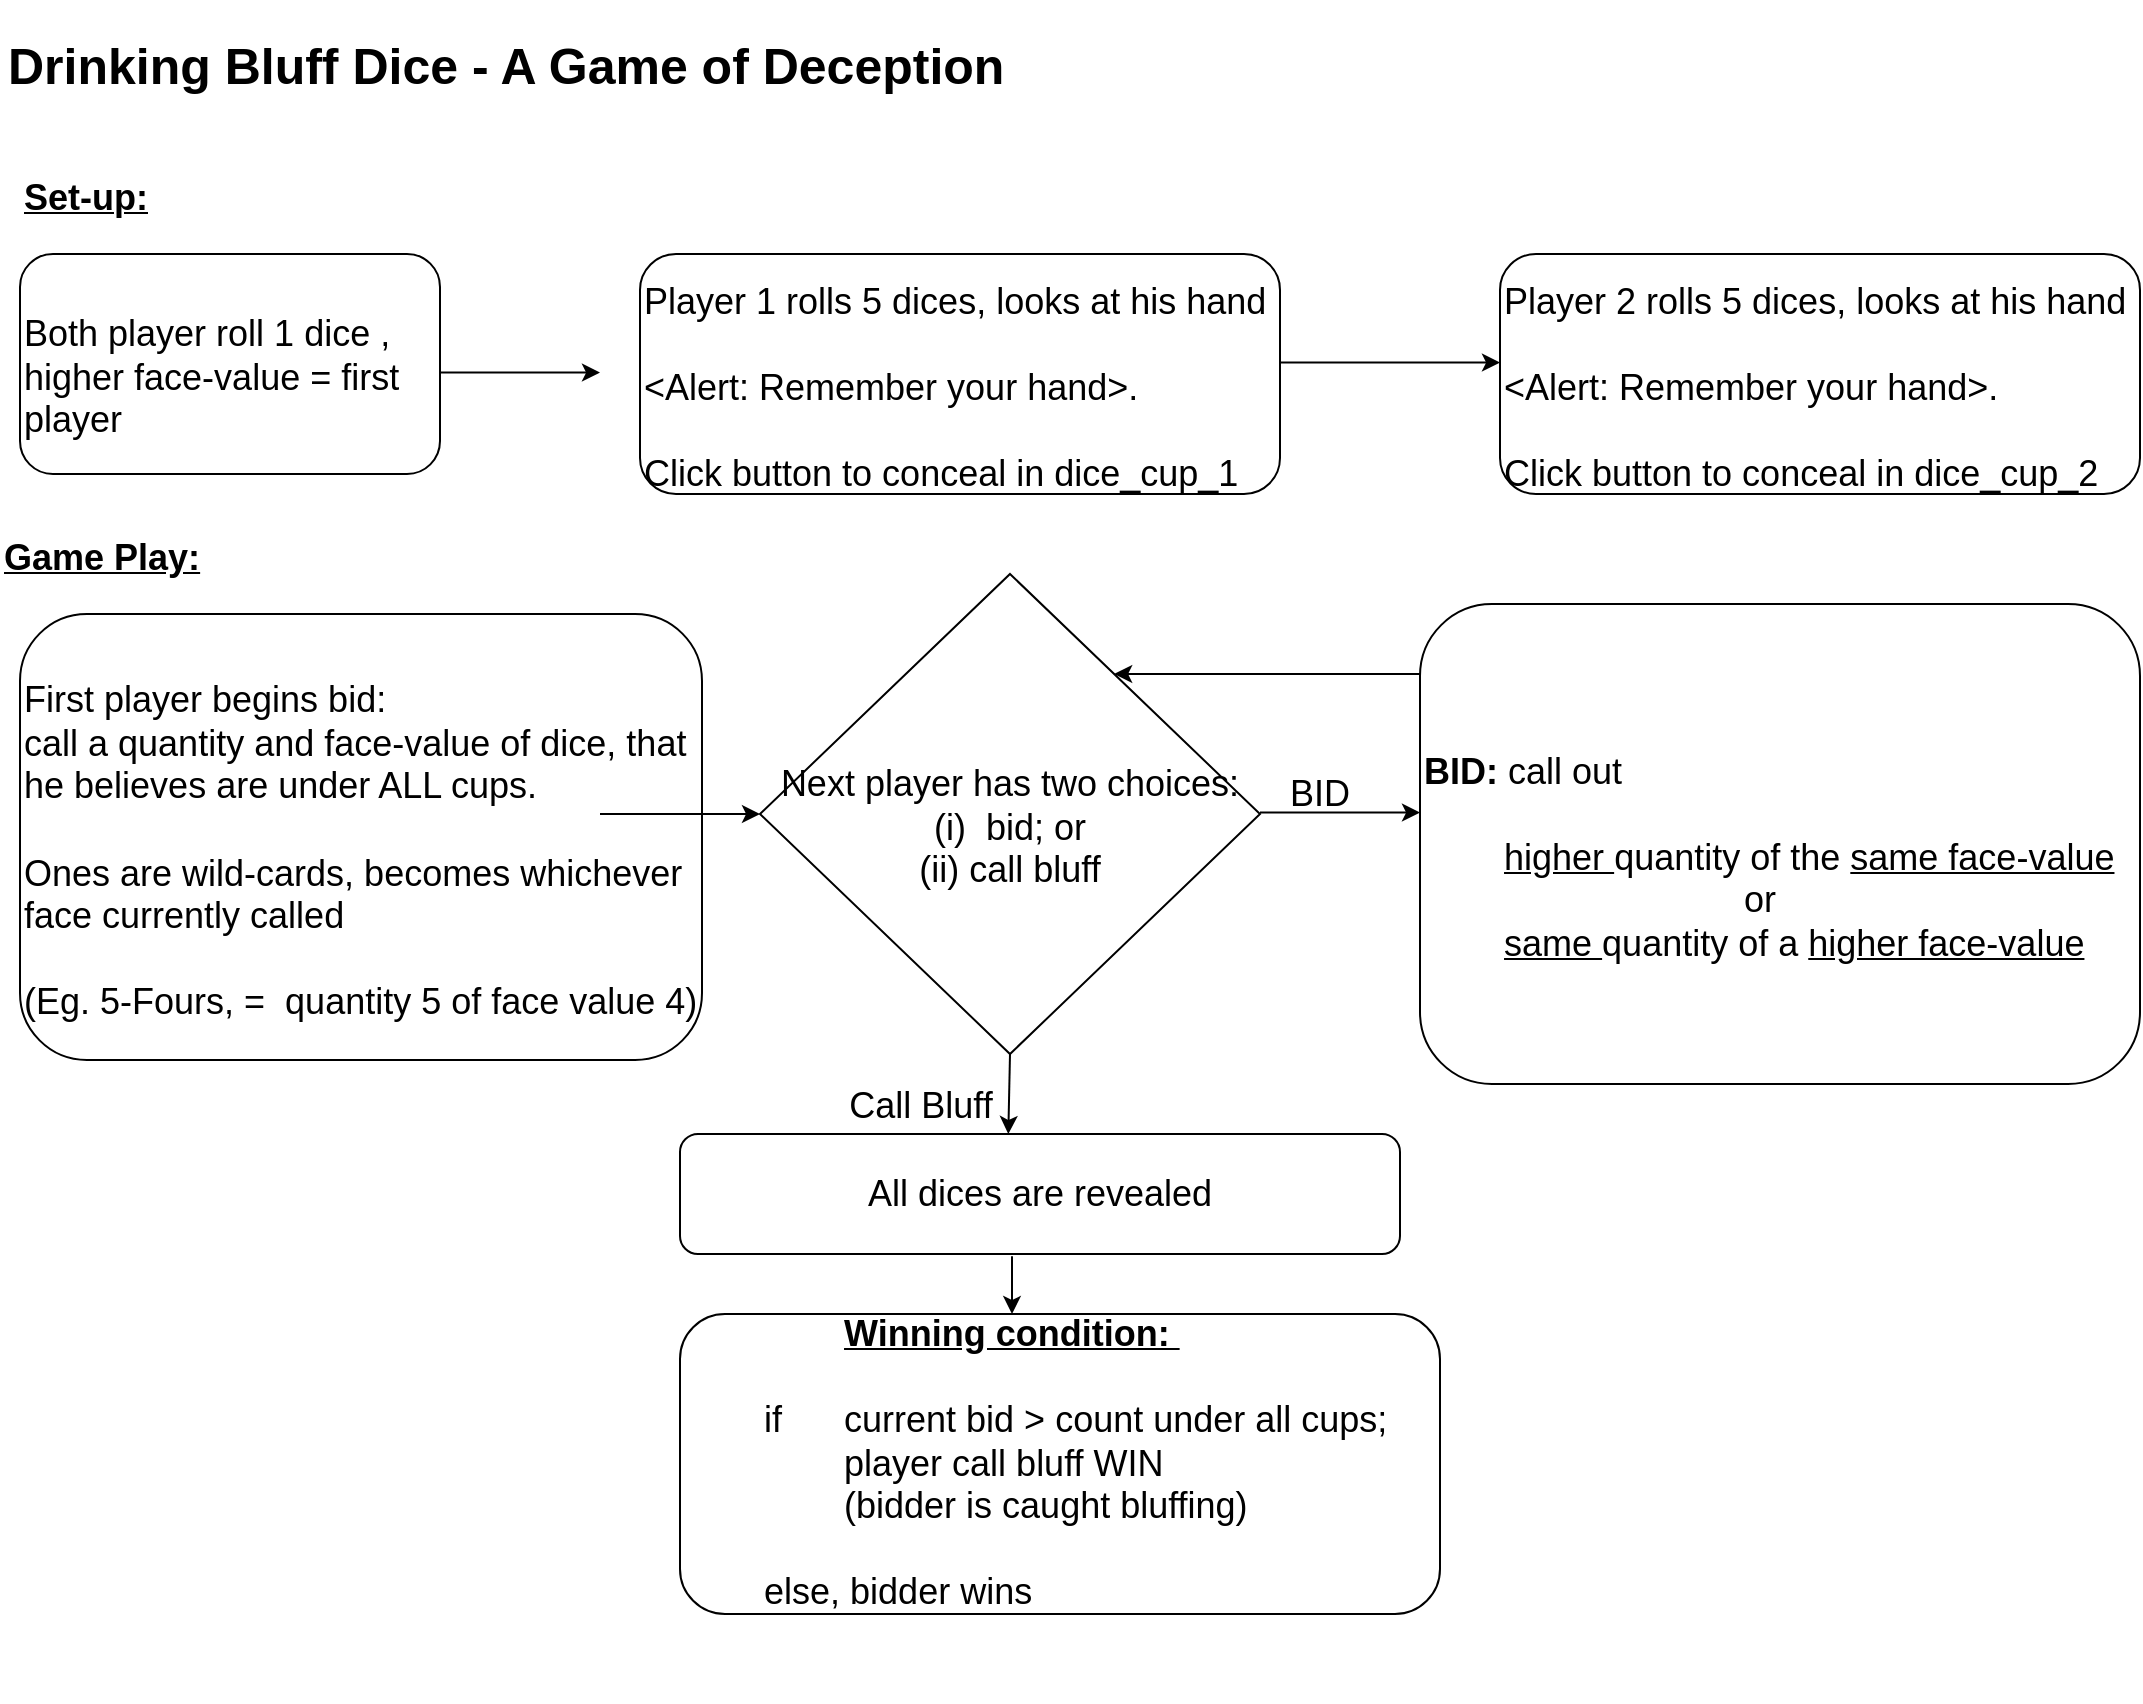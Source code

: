 <mxfile><diagram id="_Dffz_C9CUIzMSpkQ1kt" name="Page-1"><mxGraphModel dx="1676" dy="896" grid="0" gridSize="10" guides="1" tooltips="1" connect="1" arrows="1" fold="1" page="1" pageScale="1" pageWidth="1100" pageHeight="850" math="0" shadow="0"><root><mxCell id="0"/><mxCell id="1" parent="0"/><mxCell id="2" value="&lt;b&gt;&lt;u&gt;&lt;font style=&quot;font-size: 18px&quot;&gt;Set-up:&lt;/font&gt;&lt;/u&gt;&lt;/b&gt;" style="text;html=1;strokeColor=none;fillColor=none;align=left;verticalAlign=left;whiteSpace=wrap;rounded=0;fontSize=15;" parent="1" vertex="1"><mxGeometry x="20" y="70" width="210" height="50" as="geometry"/></mxCell><mxCell id="3" value="&lt;h1 style=&quot;font-size: 25px;&quot;&gt;&lt;b style=&quot;font-size: 25px;&quot;&gt;&lt;font style=&quot;font-size: 25px;&quot;&gt;Drinking Bluff Dice - A Game of Deception&lt;/font&gt;&lt;/b&gt;&lt;/h1&gt;" style="text;html=1;strokeColor=none;fillColor=none;align=left;verticalAlign=middle;whiteSpace=wrap;rounded=0;fontSize=25;" parent="1" vertex="1"><mxGeometry x="12" y="5" width="566" height="60" as="geometry"/></mxCell><mxCell id="6" value="&lt;font style=&quot;font-size: 18px&quot;&gt;Both player roll 1 dice , higher face-value = first player&lt;/font&gt;" style="rounded=1;whiteSpace=wrap;html=1;fontSize=15;fillColor=none;gradientColor=none;align=left;verticalAlign=left;" parent="1" vertex="1"><mxGeometry x="20" y="130" width="210" height="110" as="geometry"/></mxCell><mxCell id="7" value="" style="endArrow=classic;html=1;fontSize=15;" parent="1" edge="1"><mxGeometry width="50" height="50" relative="1" as="geometry"><mxPoint x="230" y="189.29" as="sourcePoint"/><mxPoint x="310" y="189.29" as="targetPoint"/></mxGeometry></mxCell><mxCell id="8" value="&lt;font style=&quot;font-size: 18px&quot;&gt;Player 1 rolls 5 dices, looks at his hand &lt;br&gt;&lt;br&gt;&amp;lt;Alert: Remember your hand&amp;gt;. &lt;br&gt;&lt;br&gt;Click button to conceal in dice_cup_1&lt;/font&gt;" style="rounded=1;whiteSpace=wrap;html=1;fontSize=15;fillColor=none;gradientColor=none;align=left;verticalAlign=left;" parent="1" vertex="1"><mxGeometry x="330" y="130" width="320" height="120" as="geometry"/></mxCell><mxCell id="11" value="" style="endArrow=classic;html=1;fontSize=15;" parent="1" edge="1"><mxGeometry width="50" height="50" relative="1" as="geometry"><mxPoint x="650.0" y="184.29" as="sourcePoint"/><mxPoint x="760.0" y="184.29" as="targetPoint"/></mxGeometry></mxCell><mxCell id="12" value="&lt;font style=&quot;font-size: 18px&quot;&gt;&lt;u&gt;&lt;b&gt;Game Play:&lt;/b&gt;&lt;/u&gt;&lt;/font&gt;" style="text;html=1;strokeColor=none;fillColor=none;align=left;verticalAlign=left;whiteSpace=wrap;rounded=0;fontSize=15;" parent="1" vertex="1"><mxGeometry x="10" y="250" width="210" height="50" as="geometry"/></mxCell><mxCell id="13" value="&lt;font style=&quot;font-size: 18px&quot;&gt;First player begins bid: &lt;br&gt;call a quantity and face-value of dice, that he believes are under ALL cups.&lt;br&gt;&lt;br&gt;Ones are wild-cards, becomes whichever face currently called&lt;br&gt;&lt;br&gt;(Eg. 5-Fours, =&amp;nbsp; quantity 5 of face value 4)&lt;/font&gt;" style="rounded=1;whiteSpace=wrap;html=1;fontSize=15;fillColor=none;gradientColor=none;align=left;verticalAlign=left;" parent="1" vertex="1"><mxGeometry x="20" y="310" width="341" height="223" as="geometry"/></mxCell><mxCell id="14" value="&lt;font style=&quot;font-size: 18px&quot;&gt;Player 2 rolls 5 dices, looks at his hand &lt;br&gt;&lt;br&gt;&amp;lt;Alert: Remember your hand&amp;gt;. &lt;br&gt;&lt;br&gt;Click button to conceal in dice_cup_2&lt;/font&gt;" style="rounded=1;whiteSpace=wrap;html=1;fontSize=15;fillColor=none;gradientColor=none;align=left;verticalAlign=left;" parent="1" vertex="1"><mxGeometry x="760" y="130" width="320" height="120" as="geometry"/></mxCell><mxCell id="15" value="" style="endArrow=classic;html=1;fontSize=15;" parent="1" edge="1"><mxGeometry width="50" height="50" relative="1" as="geometry"><mxPoint x="310.0" y="410" as="sourcePoint"/><mxPoint x="390.0" y="410" as="targetPoint"/></mxGeometry></mxCell><mxCell id="19" value="&lt;font style=&quot;font-size: 18px&quot;&gt;&lt;span&gt;Next player has two choices:&lt;/span&gt;&lt;br&gt;&lt;span&gt;(i)&amp;nbsp; bid; or&lt;/span&gt;&lt;br&gt;&lt;span&gt;(ii) call bluff&lt;/span&gt;&lt;/font&gt;" style="rhombus;whiteSpace=wrap;html=1;rounded=0;fontSize=15;fillColor=none;gradientColor=none;align=center;verticalAlign=left;" parent="1" vertex="1"><mxGeometry x="390" y="290" width="250" height="240" as="geometry"/></mxCell><mxCell id="21" value="" style="endArrow=classic;html=1;fontSize=15;exitX=0.5;exitY=1;exitDx=0;exitDy=0;entryX=0.456;entryY=0;entryDx=0;entryDy=0;entryPerimeter=0;" parent="1" source="19" target="22" edge="1"><mxGeometry width="50" height="50" relative="1" as="geometry"><mxPoint x="460" y="480" as="sourcePoint"/><mxPoint x="700" y="600" as="targetPoint"/></mxGeometry></mxCell><mxCell id="22" value="&lt;font style=&quot;font-size: 18px&quot;&gt;All dices are revealed&lt;/font&gt;" style="rounded=1;whiteSpace=wrap;html=1;fontSize=15;fillColor=none;gradientColor=none;align=center;verticalAlign=middle;" parent="1" vertex="1"><mxGeometry x="350" y="570" width="360" height="60" as="geometry"/></mxCell><mxCell id="23" value="&lt;font style=&quot;font-size: 18px&quot;&gt;BID&lt;/font&gt;" style="text;html=1;strokeColor=none;fillColor=none;align=center;verticalAlign=middle;whiteSpace=wrap;rounded=0;fontSize=15;" parent="1" vertex="1"><mxGeometry x="630" y="390" width="80" height="20" as="geometry"/></mxCell><mxCell id="24" value="" style="endArrow=classic;html=1;fontSize=15;" parent="1" edge="1"><mxGeometry width="50" height="50" relative="1" as="geometry"><mxPoint x="640.0" y="409.29" as="sourcePoint"/><mxPoint x="720" y="409.29" as="targetPoint"/></mxGeometry></mxCell><mxCell id="25" value="&lt;font style=&quot;font-size: 18px&quot;&gt;&lt;b&gt;BID: &lt;/b&gt;call out &lt;br&gt;&lt;br&gt;&lt;span style=&quot;white-space: pre&quot;&gt;&#9;&lt;/span&gt;&lt;u&gt;higher &lt;/u&gt;quantity of the &lt;u&gt;same face-value&lt;/u&gt;&lt;br&gt;&lt;span style=&quot;white-space: pre&quot;&gt;&#9;&lt;span style=&quot;white-space: pre&quot;&gt;&#9;&lt;/span&gt;&lt;span style=&quot;white-space: pre&quot;&gt;&#9;&lt;/span&gt;&lt;span style=&quot;white-space: pre&quot;&gt;&#9;&lt;/span&gt;&lt;/span&gt;or &lt;br&gt;&lt;span style=&quot;white-space: pre&quot;&gt;&#9;&lt;/span&gt;&lt;u&gt;same &lt;/u&gt;quantity of a &lt;u&gt;higher face-value&lt;/u&gt;&lt;/font&gt;" style="rounded=1;whiteSpace=wrap;html=1;fontSize=15;fillColor=none;gradientColor=none;align=left;verticalAlign=left;" parent="1" vertex="1"><mxGeometry x="720" y="305" width="360" height="240" as="geometry"/></mxCell><mxCell id="27" value="&lt;font style=&quot;font-size: 18px&quot;&gt;Call Bluff&lt;/font&gt;" style="text;html=1;align=center;verticalAlign=middle;resizable=0;points=[];autosize=1;strokeColor=none;fontSize=15;" parent="1" vertex="1"><mxGeometry x="429" y="544" width="82" height="23" as="geometry"/></mxCell><mxCell id="31" value="&lt;font style=&quot;font-size: 18px&quot;&gt;&lt;span style=&quot;white-space: pre&quot;&gt;&#9;&lt;/span&gt;&lt;span style=&quot;white-space: pre&quot;&gt;&#9;&lt;/span&gt;&lt;span style=&quot;white-space: pre&quot;&gt;&#9;&lt;/span&gt;&lt;br&gt;&lt;b&gt;&lt;br&gt;&lt;span style=&quot;white-space: pre&quot;&gt;&#9;&lt;/span&gt;&lt;span style=&quot;white-space: pre&quot;&gt;&#9;&lt;/span&gt;&lt;u&gt;Winning condition:&amp;nbsp;&lt;/u&gt;&lt;br&gt;&lt;/b&gt;&lt;br&gt;&lt;span style=&quot;white-space: pre&quot;&gt;&#9;&lt;/span&gt;if&amp;nbsp;&lt;span style=&quot;white-space: pre&quot;&gt;&#9;&lt;/span&gt;current bid &amp;gt; count under all cups;&lt;br&gt;&lt;span style=&quot;white-space: pre&quot;&gt;&#9;&lt;span style=&quot;white-space: pre&quot;&gt;&#9;&lt;/span&gt;&lt;/span&gt;player call bluff WIN&lt;br&gt;&lt;span style=&quot;white-space: pre&quot;&gt;&#9;&lt;span style=&quot;white-space: pre&quot;&gt;&#9;&lt;/span&gt;&lt;/span&gt;(bidder is caught bluffing)&lt;br&gt;&lt;br&gt;&lt;span style=&quot;white-space: pre&quot;&gt;&#9;&lt;/span&gt;else, bidder wins&lt;br&gt;&lt;span style=&quot;white-space: pre&quot;&gt;&#9;&lt;/span&gt;&amp;nbsp;&lt;br&gt;&lt;span style=&quot;white-space: pre&quot;&gt;&#9;&lt;/span&gt;&lt;/font&gt;" style="rounded=1;whiteSpace=wrap;html=1;fontSize=15;fillColor=none;gradientColor=none;align=left;verticalAlign=middle;" parent="1" vertex="1"><mxGeometry x="350" y="660" width="380" height="150" as="geometry"/></mxCell><mxCell id="36" value="" style="edgeStyle=segmentEdgeStyle;endArrow=classic;html=1;fontSize=15;" parent="1" target="19" edge="1"><mxGeometry width="50" height="50" relative="1" as="geometry"><mxPoint x="720" y="340" as="sourcePoint"/><mxPoint x="770" y="290" as="targetPoint"/></mxGeometry></mxCell><mxCell id="37" value="" style="endArrow=classic;html=1;fontSize=15;exitX=0.475;exitY=1.019;exitDx=0;exitDy=0;exitPerimeter=0;" parent="1" edge="1"><mxGeometry width="50" height="50" relative="1" as="geometry"><mxPoint x="516" y="631.14" as="sourcePoint"/><mxPoint x="516" y="660" as="targetPoint"/></mxGeometry></mxCell></root></mxGraphModel></diagram><diagram name="Copy of Page-1" id="2em9SAJrJHGuzmBKfrO6"><mxGraphModel dx="1173" dy="627" grid="0" gridSize="10" guides="1" tooltips="1" connect="1" arrows="1" fold="1" page="1" pageScale="1" pageWidth="1100" pageHeight="850" math="0" shadow="0"><root><mxCell id="yM83lAftyDoReBXkEBUq-0"/><mxCell id="yM83lAftyDoReBXkEBUq-1" parent="yM83lAftyDoReBXkEBUq-0"/><mxCell id="yM83lAftyDoReBXkEBUq-2" value="&lt;b&gt;&lt;u&gt;&lt;font style=&quot;font-size: 18px&quot;&gt;Set-up:&lt;/font&gt;&lt;/u&gt;&lt;/b&gt;" style="text;html=1;strokeColor=none;fillColor=none;align=left;verticalAlign=left;whiteSpace=wrap;rounded=0;fontSize=15;" parent="yM83lAftyDoReBXkEBUq-1" vertex="1"><mxGeometry x="20" y="70" width="210" height="50" as="geometry"/></mxCell><mxCell id="yM83lAftyDoReBXkEBUq-3" value="&lt;h1 style=&quot;font-size: 25px;&quot;&gt;&lt;b style=&quot;font-size: 25px;&quot;&gt;&lt;font style=&quot;font-size: 25px;&quot;&gt;Drinking Bluff Dice - A Game of Deception&lt;/font&gt;&lt;/b&gt;&lt;/h1&gt;" style="text;html=1;strokeColor=none;fillColor=none;align=left;verticalAlign=middle;whiteSpace=wrap;rounded=0;fontSize=25;" parent="yM83lAftyDoReBXkEBUq-1" vertex="1"><mxGeometry x="12" y="5" width="566" height="60" as="geometry"/></mxCell><mxCell id="yM83lAftyDoReBXkEBUq-4" value="&lt;font style=&quot;font-size: 18px&quot;&gt;Both player roll 1 dice , higher face-value = first player&lt;/font&gt;" style="rounded=1;whiteSpace=wrap;html=1;fontSize=15;fillColor=none;gradientColor=none;align=left;verticalAlign=left;" parent="yM83lAftyDoReBXkEBUq-1" vertex="1"><mxGeometry x="20" y="130" width="210" height="110" as="geometry"/></mxCell><mxCell id="yM83lAftyDoReBXkEBUq-5" value="" style="endArrow=classic;html=1;fontSize=15;" parent="yM83lAftyDoReBXkEBUq-1" edge="1"><mxGeometry width="50" height="50" relative="1" as="geometry"><mxPoint x="230" y="189.29" as="sourcePoint"/><mxPoint x="310" y="189.29" as="targetPoint"/></mxGeometry></mxCell><mxCell id="yM83lAftyDoReBXkEBUq-6" value="&lt;font style=&quot;font-size: 18px&quot;&gt;Player 1 rolls 5 dices, looks at his hand &lt;br&gt;&lt;br&gt;&amp;lt;Alert: Remember your hand&amp;gt;. &lt;br&gt;&lt;br&gt;Click button to conceal in dice_cup_1&lt;/font&gt;" style="rounded=1;whiteSpace=wrap;html=1;fontSize=15;fillColor=none;gradientColor=none;align=left;verticalAlign=left;" parent="yM83lAftyDoReBXkEBUq-1" vertex="1"><mxGeometry x="330" y="130" width="320" height="120" as="geometry"/></mxCell><mxCell id="yM83lAftyDoReBXkEBUq-7" value="" style="endArrow=classic;html=1;fontSize=15;" parent="yM83lAftyDoReBXkEBUq-1" edge="1"><mxGeometry width="50" height="50" relative="1" as="geometry"><mxPoint x="650.0" y="184.29" as="sourcePoint"/><mxPoint x="760.0" y="184.29" as="targetPoint"/></mxGeometry></mxCell><mxCell id="yM83lAftyDoReBXkEBUq-8" value="&lt;font style=&quot;font-size: 18px&quot;&gt;&lt;u&gt;&lt;b&gt;Game Play:&lt;/b&gt;&lt;/u&gt;&lt;/font&gt;" style="text;html=1;strokeColor=none;fillColor=none;align=left;verticalAlign=left;whiteSpace=wrap;rounded=0;fontSize=15;" parent="yM83lAftyDoReBXkEBUq-1" vertex="1"><mxGeometry x="10" y="250" width="210" height="50" as="geometry"/></mxCell><mxCell id="yM83lAftyDoReBXkEBUq-9" value="&lt;font style=&quot;font-size: 18px&quot;&gt;First player begins bid: &lt;br&gt;call a quantity and face-value of dice, that he believes are under ALL cups.&lt;br&gt;&lt;br&gt;Ones are wild-cards, becomes whichever face currently called&lt;br&gt;&lt;br&gt;(Eg. 5-Fours, =&amp;nbsp; quantity 5 of face value 4)&lt;/font&gt;" style="rounded=1;whiteSpace=wrap;html=1;fontSize=15;fillColor=none;gradientColor=none;align=left;verticalAlign=left;" parent="yM83lAftyDoReBXkEBUq-1" vertex="1"><mxGeometry x="20" y="310" width="341" height="223" as="geometry"/></mxCell><mxCell id="yM83lAftyDoReBXkEBUq-10" value="&lt;font style=&quot;font-size: 18px&quot;&gt;Player 2 rolls 5 dices, looks at his hand &lt;br&gt;&lt;br&gt;&amp;lt;Alert: Remember your hand&amp;gt;. &lt;br&gt;&lt;br&gt;Click button to conceal in dice_cup_2&lt;/font&gt;" style="rounded=1;whiteSpace=wrap;html=1;fontSize=15;fillColor=none;gradientColor=none;align=left;verticalAlign=left;" parent="yM83lAftyDoReBXkEBUq-1" vertex="1"><mxGeometry x="760" y="130" width="320" height="120" as="geometry"/></mxCell><mxCell id="yM83lAftyDoReBXkEBUq-11" value="" style="endArrow=classic;html=1;fontSize=15;" parent="yM83lAftyDoReBXkEBUq-1" edge="1"><mxGeometry width="50" height="50" relative="1" as="geometry"><mxPoint x="310.0" y="410" as="sourcePoint"/><mxPoint x="390.0" y="410" as="targetPoint"/></mxGeometry></mxCell><mxCell id="yM83lAftyDoReBXkEBUq-12" value="&lt;font style=&quot;font-size: 18px&quot;&gt;&lt;span&gt;Next player has two choices:&lt;/span&gt;&lt;br&gt;&lt;span&gt;(i)&amp;nbsp; bid; or&lt;/span&gt;&lt;br&gt;&lt;span&gt;(ii) call bluff&lt;/span&gt;&lt;/font&gt;" style="rhombus;whiteSpace=wrap;html=1;rounded=0;fontSize=15;fillColor=none;gradientColor=none;align=center;verticalAlign=left;" parent="yM83lAftyDoReBXkEBUq-1" vertex="1"><mxGeometry x="390" y="290" width="250" height="240" as="geometry"/></mxCell><mxCell id="yM83lAftyDoReBXkEBUq-13" value="" style="endArrow=classic;html=1;fontSize=15;exitX=0.5;exitY=1;exitDx=0;exitDy=0;entryX=0.456;entryY=0;entryDx=0;entryDy=0;entryPerimeter=0;" parent="yM83lAftyDoReBXkEBUq-1" source="yM83lAftyDoReBXkEBUq-12" target="yM83lAftyDoReBXkEBUq-14" edge="1"><mxGeometry width="50" height="50" relative="1" as="geometry"><mxPoint x="460" y="480" as="sourcePoint"/><mxPoint x="700" y="600" as="targetPoint"/></mxGeometry></mxCell><mxCell id="yM83lAftyDoReBXkEBUq-14" value="&lt;font style=&quot;font-size: 18px&quot;&gt;All dices are revealed&lt;/font&gt;" style="rounded=1;whiteSpace=wrap;html=1;fontSize=15;fillColor=none;gradientColor=none;align=center;verticalAlign=middle;" parent="yM83lAftyDoReBXkEBUq-1" vertex="1"><mxGeometry x="350" y="570" width="360" height="60" as="geometry"/></mxCell><mxCell id="yM83lAftyDoReBXkEBUq-15" value="&lt;font style=&quot;font-size: 18px&quot;&gt;BID&lt;/font&gt;" style="text;html=1;strokeColor=none;fillColor=none;align=center;verticalAlign=middle;whiteSpace=wrap;rounded=0;fontSize=15;" parent="yM83lAftyDoReBXkEBUq-1" vertex="1"><mxGeometry x="630" y="390" width="80" height="20" as="geometry"/></mxCell><mxCell id="yM83lAftyDoReBXkEBUq-16" value="" style="endArrow=classic;html=1;fontSize=15;" parent="yM83lAftyDoReBXkEBUq-1" edge="1"><mxGeometry width="50" height="50" relative="1" as="geometry"><mxPoint x="640.0" y="409.29" as="sourcePoint"/><mxPoint x="720" y="409.29" as="targetPoint"/></mxGeometry></mxCell><mxCell id="yM83lAftyDoReBXkEBUq-17" value="&lt;font style=&quot;font-size: 18px&quot;&gt;&lt;b&gt;BID: &lt;/b&gt;call out &lt;br&gt;&lt;br&gt;&lt;span style=&quot;white-space: pre&quot;&gt;&#9;&lt;/span&gt;&lt;u&gt;higher &lt;/u&gt;quantity of the &lt;u&gt;same face-value&lt;/u&gt;&lt;br&gt;&lt;span style=&quot;white-space: pre&quot;&gt;&#9;&lt;span style=&quot;white-space: pre&quot;&gt;&#9;&lt;/span&gt;&lt;span style=&quot;white-space: pre&quot;&gt;&#9;&lt;/span&gt;&lt;span style=&quot;white-space: pre&quot;&gt;&#9;&lt;/span&gt;&lt;/span&gt;or &lt;br&gt;&lt;span style=&quot;white-space: pre&quot;&gt;&#9;&lt;/span&gt;&lt;u&gt;same &lt;/u&gt;quantity of a &lt;u&gt;higher face-value&lt;/u&gt;&lt;/font&gt;" style="rounded=1;whiteSpace=wrap;html=1;fontSize=15;fillColor=none;gradientColor=none;align=left;verticalAlign=left;" parent="yM83lAftyDoReBXkEBUq-1" vertex="1"><mxGeometry x="720" y="305" width="360" height="240" as="geometry"/></mxCell><mxCell id="yM83lAftyDoReBXkEBUq-18" value="&lt;font style=&quot;font-size: 18px&quot;&gt;Call Bluff&lt;/font&gt;" style="text;html=1;align=center;verticalAlign=middle;resizable=0;points=[];autosize=1;strokeColor=none;fontSize=15;" parent="yM83lAftyDoReBXkEBUq-1" vertex="1"><mxGeometry x="429" y="544" width="82" height="23" as="geometry"/></mxCell><mxCell id="yM83lAftyDoReBXkEBUq-19" value="&lt;font style=&quot;font-size: 18px&quot;&gt;&lt;span style=&quot;white-space: pre&quot;&gt;&#9;&lt;/span&gt;&lt;span style=&quot;white-space: pre&quot;&gt;&#9;&lt;/span&gt;&lt;span style=&quot;white-space: pre&quot;&gt;&#9;&lt;/span&gt;&lt;br&gt;&lt;b&gt;&lt;br&gt;&lt;span style=&quot;white-space: pre&quot;&gt;&#9;&lt;/span&gt;&lt;span style=&quot;white-space: pre&quot;&gt;&#9;&lt;/span&gt;&lt;u&gt;Winning condition:&amp;nbsp;&lt;/u&gt;&lt;br&gt;&lt;/b&gt;&lt;br&gt;&lt;span style=&quot;white-space: pre&quot;&gt;&#9;&lt;/span&gt;if&amp;nbsp;&lt;span style=&quot;white-space: pre&quot;&gt;&#9;&lt;/span&gt;current bid &amp;gt; count under all cups;&lt;br&gt;&lt;span style=&quot;white-space: pre&quot;&gt;&#9;&lt;span style=&quot;white-space: pre&quot;&gt;&#9;&lt;/span&gt;&lt;/span&gt;player call bluff WIN&lt;br&gt;&lt;span style=&quot;white-space: pre&quot;&gt;&#9;&lt;span style=&quot;white-space: pre&quot;&gt;&#9;&lt;/span&gt;&lt;/span&gt;(bidder is caught bluffing)&lt;br&gt;&lt;br&gt;&lt;span style=&quot;white-space: pre&quot;&gt;&#9;&lt;/span&gt;else, bidder wins&lt;br&gt;&lt;span style=&quot;white-space: pre&quot;&gt;&#9;&lt;/span&gt;&amp;nbsp;&lt;br&gt;&lt;span style=&quot;white-space: pre&quot;&gt;&#9;&lt;/span&gt;&lt;/font&gt;" style="rounded=1;whiteSpace=wrap;html=1;fontSize=15;fillColor=none;gradientColor=none;align=left;verticalAlign=middle;" parent="yM83lAftyDoReBXkEBUq-1" vertex="1"><mxGeometry x="350" y="660" width="380" height="150" as="geometry"/></mxCell><mxCell id="yM83lAftyDoReBXkEBUq-20" value="" style="edgeStyle=segmentEdgeStyle;endArrow=classic;html=1;fontSize=15;" parent="yM83lAftyDoReBXkEBUq-1" target="yM83lAftyDoReBXkEBUq-12" edge="1"><mxGeometry width="50" height="50" relative="1" as="geometry"><mxPoint x="720" y="340" as="sourcePoint"/><mxPoint x="770" y="290" as="targetPoint"/></mxGeometry></mxCell><mxCell id="yM83lAftyDoReBXkEBUq-21" value="" style="endArrow=classic;html=1;fontSize=15;exitX=0.475;exitY=1.019;exitDx=0;exitDy=0;exitPerimeter=0;" parent="yM83lAftyDoReBXkEBUq-1" edge="1"><mxGeometry width="50" height="50" relative="1" as="geometry"><mxPoint x="516" y="631.14" as="sourcePoint"/><mxPoint x="516" y="660" as="targetPoint"/></mxGeometry></mxCell></root></mxGraphModel></diagram></mxfile>